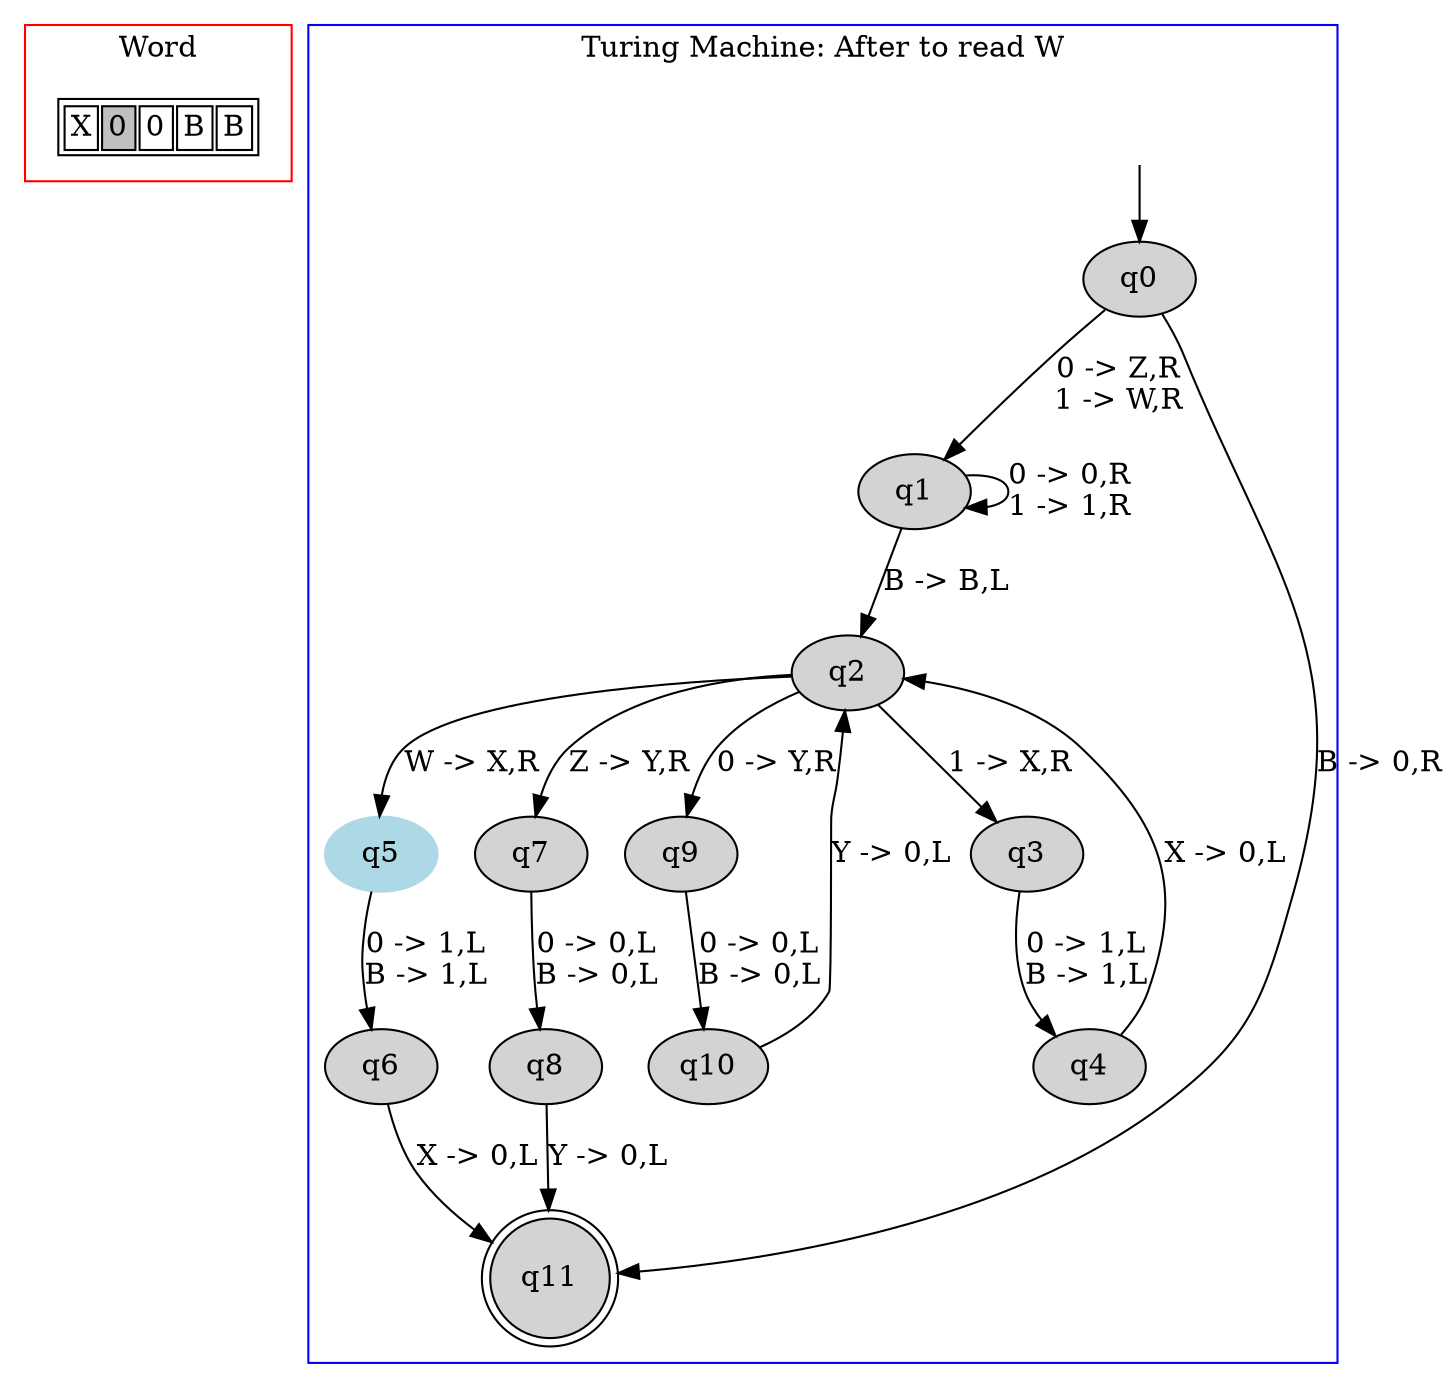 digraph G {
	subgraph cluster_0 {
		node [shape=plaintext];

struct1 [label=<<TABLE>
<TR>
<TD><FONT>X</FONT></TD>
<TD BGCOLOR="gray"><FONT>0</FONT></TD>
<TD><FONT>0</FONT></TD>
<TD><FONT>B</FONT></TD>
<TD><FONT>B</FONT></TD>
</TR>
</TABLE>>];
label = "Word";
color=red;
}
	subgraph cluster_1 {
		node [style=filled];
		label = "Turing Machine: After to read W"
		color=blue;

		q0;
		q1;
		q2;
		q3;
		q4;
		q5 [color="lightblue"];
		q6;
		q7;
		q8;
		q9;
		q10;
		q11 [shape="doublecircle"];
		q0->q1[label="0 -> Z,R
1 -> W,R"];
		q0->q11[label="B -> 0,R"];
		q1->q1[label="0 -> 0,R
1 -> 1,R"];
		q1->q2[label="B -> B,L"];
		q2->q3[label="1 -> X,R"];
		q2->q5[label="W -> X,R"];
		q2->q7[label="Z -> Y,R"];
		q2->q9[label="0 -> Y,R"];
		q3->q4[label="0 -> 1,L
B -> 1,L"];
		q4->q2[label="X -> 0,L"];
		q5->q6[label="0 -> 1,L
B -> 1,L"];
		q6->q11[label="X -> 0,L"];
		q7->q8[label="0 -> 0,L
B -> 0,L"];
		q8->q11[label="Y -> 0,L"];
		q9->q10[label="0 -> 0,L
B -> 0,L"];
		q10->q2[label="Y -> 0,L"];
x [color=white, label=""];		x->q0	}

}